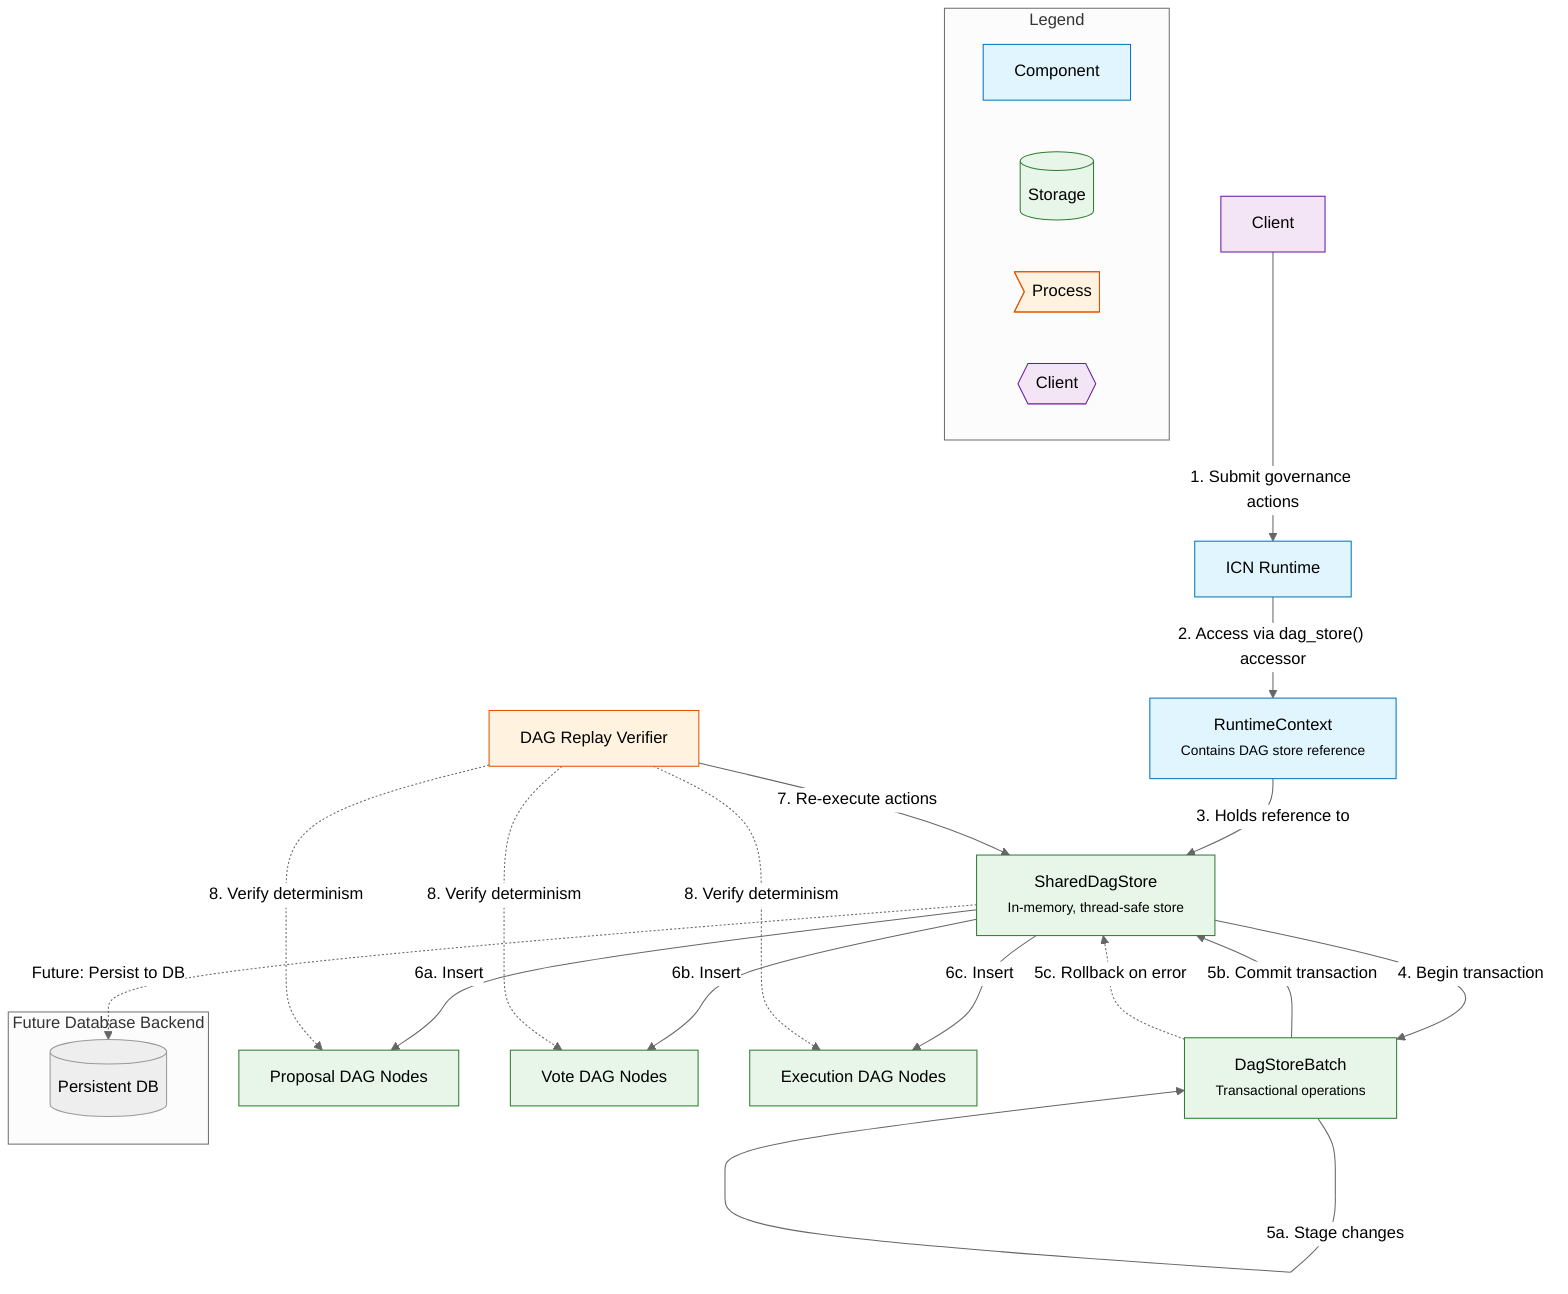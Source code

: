 %%{init: {'theme': 'neutral'}}%%
graph TD
    %% Nodes
    Client[Client]
    Runtime[ICN Runtime]
    RuntimeContext["RuntimeContext<br/><small>Contains DAG store reference</small>"]
    SharedStore["SharedDagStore<br/><small>In-memory, thread-safe store</small>"]
    DagStoreBatch["DagStoreBatch<br/><small>Transactional operations</small>"]
    Proposals[Proposal DAG Nodes]
    Votes[Vote DAG Nodes]
    Executions[Execution DAG Nodes]
    Replay[DAG Replay Verifier]
    
    %% Styles
    classDef component fill:#e1f5fe,stroke:#0277bd,stroke-width:1px;
    classDef storage fill:#e8f5e9,stroke:#2e7d32,stroke-width:1px;
    classDef process fill:#fff3e0,stroke:#e65100,stroke-width:1px;
    classDef client fill:#f3e5f5,stroke:#6a1b9a,stroke-width:1px;
    
    %% Apply styles
    class Client client;
    class Runtime,RuntimeContext component;
    class SharedStore,DagStoreBatch storage;
    class Proposals,Votes,Executions storage;
    class Replay process;
    
    %% Relationships
    Client -->|"1. Submit governance actions"| Runtime
    Runtime -->|"2. Access via dag_store() accessor"| RuntimeContext
    RuntimeContext -->|"3. Holds reference to"| SharedStore
    
    SharedStore -->|"4. Begin transaction"| DagStoreBatch
    DagStoreBatch -->|"5a. Stage changes"| DagStoreBatch
    DagStoreBatch -->|"5b. Commit transaction"| SharedStore
    DagStoreBatch -.->|"5c. Rollback on error"| SharedStore
    
    SharedStore -->|"6a. Insert"| Proposals
    SharedStore -->|"6b. Insert"| Votes
    SharedStore -->|"6c. Insert"| Executions
    
    Replay -->|"7. Re-execute actions"| SharedStore
    Replay -.->|"8. Verify determinism"| Proposals
    Replay -.->|"8. Verify determinism"| Votes
    Replay -.->|"8. Verify determinism"| Executions
    
    %% Future expansion
    subgraph "Future Database Backend"
        Persistence[(Persistent DB)]
    end
    
    SharedStore -.->|"Future: Persist to DB"| Persistence
    
    %% Legend
    subgraph Legend
        L1[Component]
        L2[(Storage)]
        L3>Process]
        L4{{Client}}
    end
    
    class L1 component;
    class L2 storage;
    class L3 process;
    class L4 client;